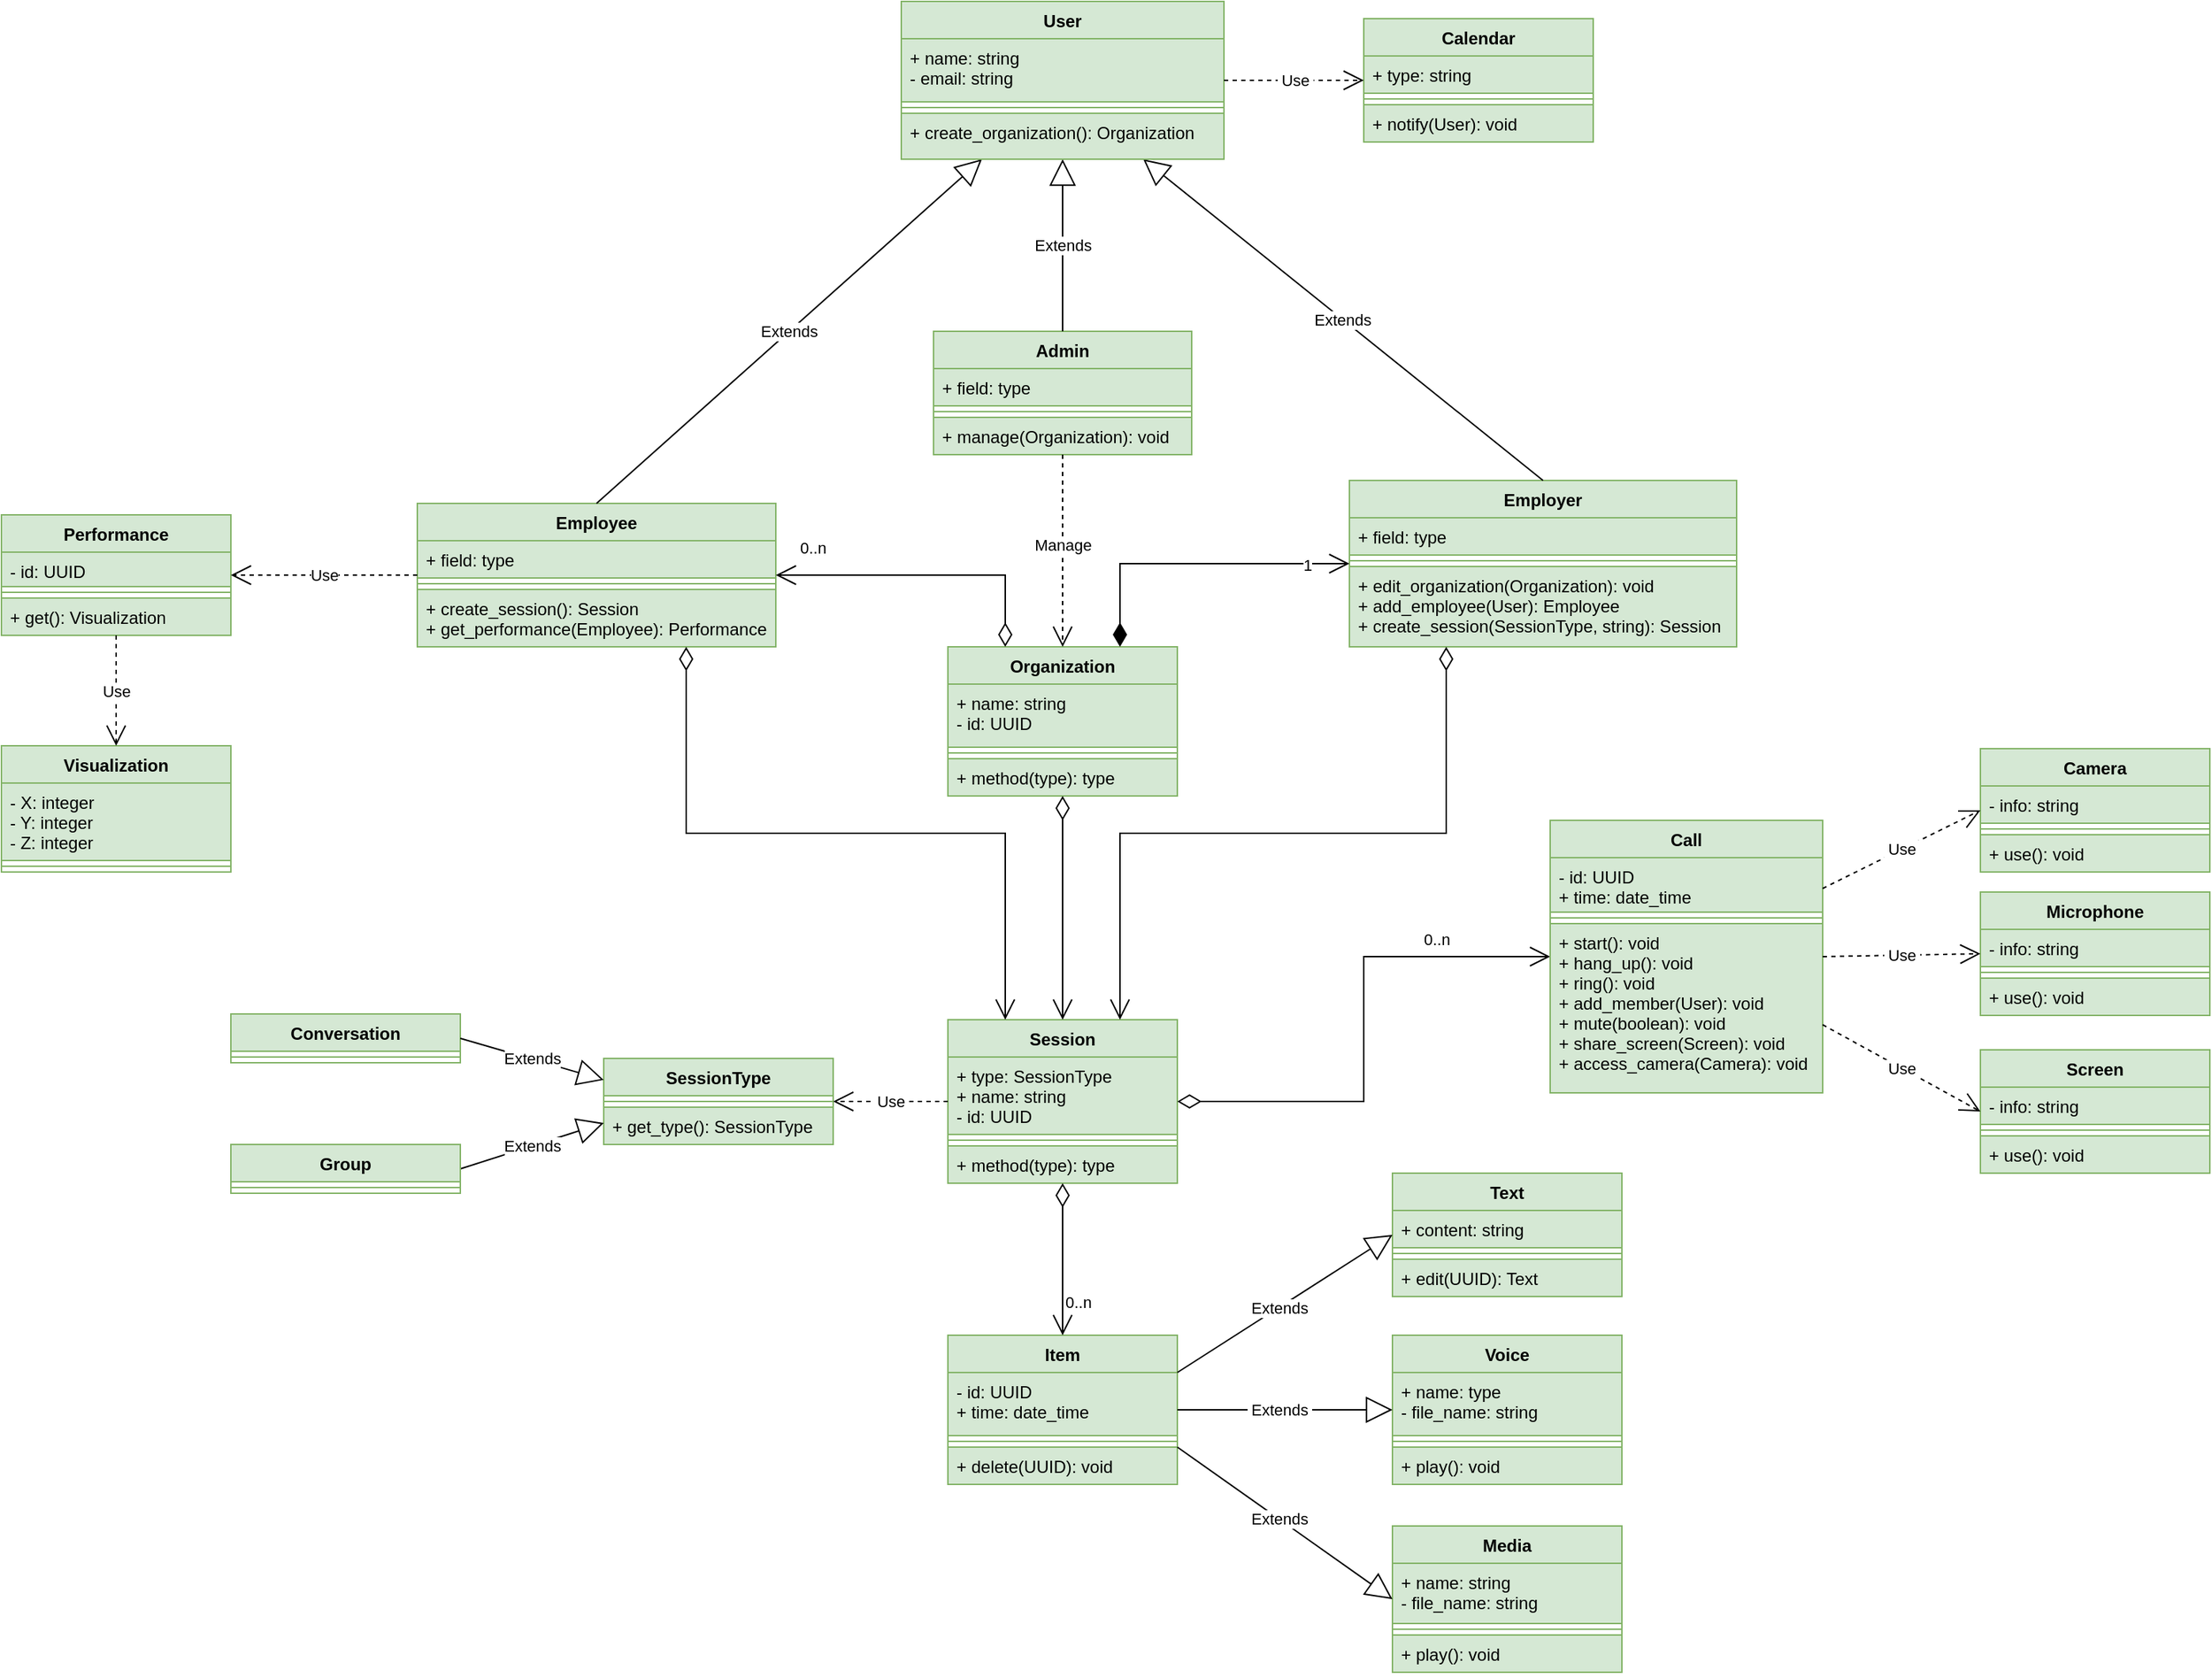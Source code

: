 <mxfile version="17.4.6" type="device"><diagram id="l87TvRZGYRXwtWHtUBR4" name="class-diagram"><mxGraphModel dx="3220" dy="1277" grid="1" gridSize="10" guides="1" tooltips="1" connect="1" arrows="1" fold="1" page="1" pageScale="1" pageWidth="850" pageHeight="1100" math="0" shadow="0"><root><mxCell id="0"/><mxCell id="1" parent="0"/><mxCell id="fisfQWzafdqAiIA1hxI6-9" value="Admin" style="swimlane;fontStyle=1;align=center;verticalAlign=top;childLayout=stackLayout;horizontal=1;startSize=26;horizontalStack=0;resizeParent=1;resizeParentMax=0;resizeLast=0;collapsible=1;marginBottom=0;fillColor=#d5e8d4;strokeColor=#82b366;" parent="1" vertex="1"><mxGeometry x="430" y="260" width="180" height="86" as="geometry"><mxRectangle x="430" y="300" width="70" height="26" as="alternateBounds"/></mxGeometry></mxCell><mxCell id="fisfQWzafdqAiIA1hxI6-10" value="+ field: type " style="text;strokeColor=#82b366;fillColor=#d5e8d4;align=left;verticalAlign=top;spacingLeft=4;spacingRight=4;overflow=hidden;rotatable=0;points=[[0,0.5],[1,0.5]];portConstraint=eastwest;" parent="fisfQWzafdqAiIA1hxI6-9" vertex="1"><mxGeometry y="26" width="180" height="26" as="geometry"/></mxCell><mxCell id="fisfQWzafdqAiIA1hxI6-11" value="" style="line;strokeWidth=1;fillColor=#d5e8d4;align=left;verticalAlign=middle;spacingTop=-1;spacingLeft=3;spacingRight=3;rotatable=0;labelPosition=right;points=[];portConstraint=eastwest;strokeColor=#82b366;" parent="fisfQWzafdqAiIA1hxI6-9" vertex="1"><mxGeometry y="52" width="180" height="8" as="geometry"/></mxCell><mxCell id="fisfQWzafdqAiIA1hxI6-12" value="+ manage(Organization): void" style="text;strokeColor=#82b366;fillColor=#d5e8d4;align=left;verticalAlign=top;spacingLeft=4;spacingRight=4;overflow=hidden;rotatable=0;points=[[0,0.5],[1,0.5]];portConstraint=eastwest;" parent="fisfQWzafdqAiIA1hxI6-9" vertex="1"><mxGeometry y="60" width="180" height="26" as="geometry"/></mxCell><mxCell id="fisfQWzafdqAiIA1hxI6-13" value="Employer" style="swimlane;fontStyle=1;align=center;verticalAlign=top;childLayout=stackLayout;horizontal=1;startSize=26;horizontalStack=0;resizeParent=1;resizeParentMax=0;resizeLast=0;collapsible=1;marginBottom=0;fillColor=#d5e8d4;strokeColor=#82b366;" parent="1" vertex="1"><mxGeometry x="720" y="364" width="270" height="116" as="geometry"><mxRectangle x="750" y="376" width="90" height="26" as="alternateBounds"/></mxGeometry></mxCell><mxCell id="fisfQWzafdqAiIA1hxI6-14" value="+ field: type" style="text;strokeColor=#82b366;fillColor=#d5e8d4;align=left;verticalAlign=top;spacingLeft=4;spacingRight=4;overflow=hidden;rotatable=0;points=[[0,0.5],[1,0.5]];portConstraint=eastwest;" parent="fisfQWzafdqAiIA1hxI6-13" vertex="1"><mxGeometry y="26" width="270" height="26" as="geometry"/></mxCell><mxCell id="fisfQWzafdqAiIA1hxI6-15" value="" style="line;strokeWidth=1;fillColor=#d5e8d4;align=left;verticalAlign=middle;spacingTop=-1;spacingLeft=3;spacingRight=3;rotatable=0;labelPosition=right;points=[];portConstraint=eastwest;strokeColor=#82b366;" parent="fisfQWzafdqAiIA1hxI6-13" vertex="1"><mxGeometry y="52" width="270" height="8" as="geometry"/></mxCell><mxCell id="fisfQWzafdqAiIA1hxI6-16" value="+ edit_organization(Organization): void&#10;+ add_employee(User): Employee&#10;+ create_session(SessionType, string): Session" style="text;strokeColor=#82b366;fillColor=#d5e8d4;align=left;verticalAlign=top;spacingLeft=4;spacingRight=4;overflow=hidden;rotatable=0;points=[[0,0.5],[1,0.5]];portConstraint=eastwest;" parent="fisfQWzafdqAiIA1hxI6-13" vertex="1"><mxGeometry y="60" width="270" height="56" as="geometry"/></mxCell><mxCell id="fisfQWzafdqAiIA1hxI6-17" value="Employee" style="swimlane;fontStyle=1;align=center;verticalAlign=top;childLayout=stackLayout;horizontal=1;startSize=26;horizontalStack=0;resizeParent=1;resizeParentMax=0;resizeLast=0;collapsible=1;marginBottom=0;fillColor=#d5e8d4;strokeColor=#82b366;" parent="1" vertex="1"><mxGeometry x="70" y="380" width="250" height="100" as="geometry"><mxRectangle x="70" y="380" width="90" height="26" as="alternateBounds"/></mxGeometry></mxCell><mxCell id="fisfQWzafdqAiIA1hxI6-18" value="+ field: type" style="text;strokeColor=#82b366;fillColor=#d5e8d4;align=left;verticalAlign=top;spacingLeft=4;spacingRight=4;overflow=hidden;rotatable=0;points=[[0,0.5],[1,0.5]];portConstraint=eastwest;" parent="fisfQWzafdqAiIA1hxI6-17" vertex="1"><mxGeometry y="26" width="250" height="26" as="geometry"/></mxCell><mxCell id="fisfQWzafdqAiIA1hxI6-19" value="" style="line;strokeWidth=1;fillColor=#d5e8d4;align=left;verticalAlign=middle;spacingTop=-1;spacingLeft=3;spacingRight=3;rotatable=0;labelPosition=right;points=[];portConstraint=eastwest;strokeColor=#82b366;" parent="fisfQWzafdqAiIA1hxI6-17" vertex="1"><mxGeometry y="52" width="250" height="8" as="geometry"/></mxCell><mxCell id="fisfQWzafdqAiIA1hxI6-20" value="+ create_session(): Session&#10;+ get_performance(Employee): Performance" style="text;strokeColor=#82b366;fillColor=#d5e8d4;align=left;verticalAlign=top;spacingLeft=4;spacingRight=4;overflow=hidden;rotatable=0;points=[[0,0.5],[1,0.5]];portConstraint=eastwest;" parent="fisfQWzafdqAiIA1hxI6-17" vertex="1"><mxGeometry y="60" width="250" height="40" as="geometry"/></mxCell><mxCell id="fisfQWzafdqAiIA1hxI6-21" value="Extends" style="endArrow=block;endSize=16;endFill=0;html=1;rounded=0;exitX=0.5;exitY=0;exitDx=0;exitDy=0;entryX=0.75;entryY=1;entryDx=0;entryDy=0;" parent="1" source="fisfQWzafdqAiIA1hxI6-13" target="kOsS-zXC3F00BAWxBkDM-1" edge="1"><mxGeometry width="160" relative="1" as="geometry"><mxPoint x="470" y="260" as="sourcePoint"/><mxPoint x="430" y="240" as="targetPoint"/></mxGeometry></mxCell><mxCell id="fisfQWzafdqAiIA1hxI6-22" value="Extends" style="endArrow=block;endSize=16;endFill=0;html=1;rounded=0;exitX=0.5;exitY=0;exitDx=0;exitDy=0;entryX=0.25;entryY=1;entryDx=0;entryDy=0;" parent="1" source="fisfQWzafdqAiIA1hxI6-17" target="kOsS-zXC3F00BAWxBkDM-1" edge="1"><mxGeometry width="160" relative="1" as="geometry"><mxPoint x="170" y="190" as="sourcePoint"/><mxPoint x="450" y="210" as="targetPoint"/></mxGeometry></mxCell><mxCell id="fisfQWzafdqAiIA1hxI6-23" value="Extends" style="endArrow=block;endSize=16;endFill=0;html=1;rounded=0;exitX=0.5;exitY=0;exitDx=0;exitDy=0;entryX=0.5;entryY=1;entryDx=0;entryDy=0;" parent="1" source="fisfQWzafdqAiIA1hxI6-9" target="kOsS-zXC3F00BAWxBkDM-1" edge="1"><mxGeometry width="160" relative="1" as="geometry"><mxPoint x="820" y="170" as="sourcePoint"/><mxPoint x="890" y="230" as="targetPoint"/></mxGeometry></mxCell><mxCell id="fisfQWzafdqAiIA1hxI6-24" value="Organization" style="swimlane;fontStyle=1;align=center;verticalAlign=top;childLayout=stackLayout;horizontal=1;startSize=26;horizontalStack=0;resizeParent=1;resizeParentMax=0;resizeLast=0;collapsible=1;marginBottom=0;fillColor=#d5e8d4;strokeColor=#82b366;" parent="1" vertex="1"><mxGeometry x="440" y="480" width="160" height="104" as="geometry"><mxRectangle x="230" y="430" width="110" height="26" as="alternateBounds"/></mxGeometry></mxCell><mxCell id="fisfQWzafdqAiIA1hxI6-25" value="+ name: string&#10;- id: UUID" style="text;strokeColor=#82b366;fillColor=#d5e8d4;align=left;verticalAlign=top;spacingLeft=4;spacingRight=4;overflow=hidden;rotatable=0;points=[[0,0.5],[1,0.5]];portConstraint=eastwest;" parent="fisfQWzafdqAiIA1hxI6-24" vertex="1"><mxGeometry y="26" width="160" height="44" as="geometry"/></mxCell><mxCell id="fisfQWzafdqAiIA1hxI6-26" value="" style="line;strokeWidth=1;fillColor=#d5e8d4;align=left;verticalAlign=middle;spacingTop=-1;spacingLeft=3;spacingRight=3;rotatable=0;labelPosition=right;points=[];portConstraint=eastwest;strokeColor=#82b366;" parent="fisfQWzafdqAiIA1hxI6-24" vertex="1"><mxGeometry y="70" width="160" height="8" as="geometry"/></mxCell><mxCell id="fisfQWzafdqAiIA1hxI6-27" value="+ method(type): type" style="text;strokeColor=#82b366;fillColor=#d5e8d4;align=left;verticalAlign=top;spacingLeft=4;spacingRight=4;overflow=hidden;rotatable=0;points=[[0,0.5],[1,0.5]];portConstraint=eastwest;" parent="fisfQWzafdqAiIA1hxI6-24" vertex="1"><mxGeometry y="78" width="160" height="26" as="geometry"/></mxCell><mxCell id="fisfQWzafdqAiIA1hxI6-36" value="Session" style="swimlane;fontStyle=1;align=center;verticalAlign=top;childLayout=stackLayout;horizontal=1;startSize=26;horizontalStack=0;resizeParent=1;resizeParentMax=0;resizeLast=0;collapsible=1;marginBottom=0;fillColor=#d5e8d4;strokeColor=#82b366;" parent="1" vertex="1"><mxGeometry x="440" y="740" width="160" height="114" as="geometry"><mxRectangle x="330" y="750" width="80" height="26" as="alternateBounds"/></mxGeometry></mxCell><mxCell id="fisfQWzafdqAiIA1hxI6-37" value="+ type: SessionType&#10;+ name: string&#10;- id: UUID" style="text;strokeColor=#82b366;fillColor=#d5e8d4;align=left;verticalAlign=top;spacingLeft=4;spacingRight=4;overflow=hidden;rotatable=0;points=[[0,0.5],[1,0.5]];portConstraint=eastwest;" parent="fisfQWzafdqAiIA1hxI6-36" vertex="1"><mxGeometry y="26" width="160" height="54" as="geometry"/></mxCell><mxCell id="fisfQWzafdqAiIA1hxI6-38" value="" style="line;strokeWidth=1;fillColor=#d5e8d4;align=left;verticalAlign=middle;spacingTop=-1;spacingLeft=3;spacingRight=3;rotatable=0;labelPosition=right;points=[];portConstraint=eastwest;strokeColor=#82b366;" parent="fisfQWzafdqAiIA1hxI6-36" vertex="1"><mxGeometry y="80" width="160" height="8" as="geometry"/></mxCell><mxCell id="fisfQWzafdqAiIA1hxI6-39" value="+ method(type): type" style="text;strokeColor=#82b366;fillColor=#d5e8d4;align=left;verticalAlign=top;spacingLeft=4;spacingRight=4;overflow=hidden;rotatable=0;points=[[0,0.5],[1,0.5]];portConstraint=eastwest;" parent="fisfQWzafdqAiIA1hxI6-36" vertex="1"><mxGeometry y="88" width="160" height="26" as="geometry"/></mxCell><mxCell id="fisfQWzafdqAiIA1hxI6-48" value="Text" style="swimlane;fontStyle=1;align=center;verticalAlign=top;childLayout=stackLayout;horizontal=1;startSize=26;horizontalStack=0;resizeParent=1;resizeParentMax=0;resizeLast=0;collapsible=1;marginBottom=0;fillColor=#d5e8d4;strokeColor=#82b366;" parent="1" vertex="1"><mxGeometry x="750" y="847" width="160" height="86" as="geometry"><mxRectangle x="960" y="800" width="60" height="26" as="alternateBounds"/></mxGeometry></mxCell><mxCell id="fisfQWzafdqAiIA1hxI6-49" value="+ content: string" style="text;strokeColor=#82b366;fillColor=#d5e8d4;align=left;verticalAlign=top;spacingLeft=4;spacingRight=4;overflow=hidden;rotatable=0;points=[[0,0.5],[1,0.5]];portConstraint=eastwest;" parent="fisfQWzafdqAiIA1hxI6-48" vertex="1"><mxGeometry y="26" width="160" height="26" as="geometry"/></mxCell><mxCell id="fisfQWzafdqAiIA1hxI6-50" value="" style="line;strokeWidth=1;fillColor=#d5e8d4;align=left;verticalAlign=middle;spacingTop=-1;spacingLeft=3;spacingRight=3;rotatable=0;labelPosition=right;points=[];portConstraint=eastwest;strokeColor=#82b366;" parent="fisfQWzafdqAiIA1hxI6-48" vertex="1"><mxGeometry y="52" width="160" height="8" as="geometry"/></mxCell><mxCell id="fisfQWzafdqAiIA1hxI6-51" value="+ edit(UUID): Text" style="text;strokeColor=#82b366;fillColor=#d5e8d4;align=left;verticalAlign=top;spacingLeft=4;spacingRight=4;overflow=hidden;rotatable=0;points=[[0,0.5],[1,0.5]];portConstraint=eastwest;" parent="fisfQWzafdqAiIA1hxI6-48" vertex="1"><mxGeometry y="60" width="160" height="26" as="geometry"/></mxCell><mxCell id="fisfQWzafdqAiIA1hxI6-52" value="Voice" style="swimlane;fontStyle=1;align=center;verticalAlign=top;childLayout=stackLayout;horizontal=1;startSize=26;horizontalStack=0;resizeParent=1;resizeParentMax=0;resizeLast=0;collapsible=1;marginBottom=0;fillColor=#d5e8d4;strokeColor=#82b366;" parent="1" vertex="1"><mxGeometry x="750" y="960" width="160" height="104" as="geometry"><mxRectangle x="960" y="900" width="60" height="26" as="alternateBounds"/></mxGeometry></mxCell><mxCell id="fisfQWzafdqAiIA1hxI6-53" value="+ name: type&#10;- file_name: string" style="text;strokeColor=#82b366;fillColor=#d5e8d4;align=left;verticalAlign=top;spacingLeft=4;spacingRight=4;overflow=hidden;rotatable=0;points=[[0,0.5],[1,0.5]];portConstraint=eastwest;" parent="fisfQWzafdqAiIA1hxI6-52" vertex="1"><mxGeometry y="26" width="160" height="44" as="geometry"/></mxCell><mxCell id="fisfQWzafdqAiIA1hxI6-54" value="" style="line;strokeWidth=1;fillColor=#d5e8d4;align=left;verticalAlign=middle;spacingTop=-1;spacingLeft=3;spacingRight=3;rotatable=0;labelPosition=right;points=[];portConstraint=eastwest;strokeColor=#82b366;" parent="fisfQWzafdqAiIA1hxI6-52" vertex="1"><mxGeometry y="70" width="160" height="8" as="geometry"/></mxCell><mxCell id="fisfQWzafdqAiIA1hxI6-55" value="+ play(): void" style="text;strokeColor=#82b366;fillColor=#d5e8d4;align=left;verticalAlign=top;spacingLeft=4;spacingRight=4;overflow=hidden;rotatable=0;points=[[0,0.5],[1,0.5]];portConstraint=eastwest;" parent="fisfQWzafdqAiIA1hxI6-52" vertex="1"><mxGeometry y="78" width="160" height="26" as="geometry"/></mxCell><mxCell id="fisfQWzafdqAiIA1hxI6-56" value="Media" style="swimlane;fontStyle=1;align=center;verticalAlign=top;childLayout=stackLayout;horizontal=1;startSize=26;horizontalStack=0;resizeParent=1;resizeParentMax=0;resizeLast=0;collapsible=1;marginBottom=0;fillColor=#d5e8d4;strokeColor=#82b366;" parent="1" vertex="1"><mxGeometry x="750" y="1093" width="160" height="102" as="geometry"><mxRectangle x="960" y="1010" width="70" height="26" as="alternateBounds"/></mxGeometry></mxCell><mxCell id="fisfQWzafdqAiIA1hxI6-57" value="+ name: string&#10;- file_name: string" style="text;strokeColor=#82b366;fillColor=#d5e8d4;align=left;verticalAlign=top;spacingLeft=4;spacingRight=4;overflow=hidden;rotatable=0;points=[[0,0.5],[1,0.5]];portConstraint=eastwest;" parent="fisfQWzafdqAiIA1hxI6-56" vertex="1"><mxGeometry y="26" width="160" height="42" as="geometry"/></mxCell><mxCell id="fisfQWzafdqAiIA1hxI6-58" value="" style="line;strokeWidth=1;fillColor=#d5e8d4;align=left;verticalAlign=middle;spacingTop=-1;spacingLeft=3;spacingRight=3;rotatable=0;labelPosition=right;points=[];portConstraint=eastwest;strokeColor=#82b366;" parent="fisfQWzafdqAiIA1hxI6-56" vertex="1"><mxGeometry y="68" width="160" height="8" as="geometry"/></mxCell><mxCell id="fisfQWzafdqAiIA1hxI6-59" value="+ play(): void" style="text;strokeColor=#82b366;fillColor=#d5e8d4;align=left;verticalAlign=top;spacingLeft=4;spacingRight=4;overflow=hidden;rotatable=0;points=[[0,0.5],[1,0.5]];portConstraint=eastwest;" parent="fisfQWzafdqAiIA1hxI6-56" vertex="1"><mxGeometry y="76" width="160" height="26" as="geometry"/></mxCell><mxCell id="kOsS-zXC3F00BAWxBkDM-1" value="User" style="swimlane;fontStyle=1;align=center;verticalAlign=top;childLayout=stackLayout;horizontal=1;startSize=26;horizontalStack=0;resizeParent=1;resizeParentMax=0;resizeLast=0;collapsible=1;marginBottom=0;fillColor=#d5e8d4;strokeColor=#82b366;" vertex="1" parent="1"><mxGeometry x="407.5" y="30" width="225" height="110" as="geometry"><mxRectangle x="435" y="30" width="60" height="26" as="alternateBounds"/></mxGeometry></mxCell><mxCell id="kOsS-zXC3F00BAWxBkDM-2" value="+ name: string&#10;- email: string" style="text;strokeColor=#82b366;fillColor=#d5e8d4;align=left;verticalAlign=top;spacingLeft=4;spacingRight=4;overflow=hidden;rotatable=0;points=[[0,0.5],[1,0.5]];portConstraint=eastwest;" vertex="1" parent="kOsS-zXC3F00BAWxBkDM-1"><mxGeometry y="26" width="225" height="44" as="geometry"/></mxCell><mxCell id="kOsS-zXC3F00BAWxBkDM-3" value="" style="line;strokeWidth=1;fillColor=#d5e8d4;align=left;verticalAlign=middle;spacingTop=-1;spacingLeft=3;spacingRight=3;rotatable=0;labelPosition=right;points=[];portConstraint=eastwest;strokeColor=#82b366;" vertex="1" parent="kOsS-zXC3F00BAWxBkDM-1"><mxGeometry y="70" width="225" height="8" as="geometry"/></mxCell><mxCell id="kOsS-zXC3F00BAWxBkDM-4" value="+ create_organization(): Organization" style="text;strokeColor=#82b366;fillColor=#d5e8d4;align=left;verticalAlign=top;spacingLeft=4;spacingRight=4;overflow=hidden;rotatable=0;points=[[0,0.5],[1,0.5]];portConstraint=eastwest;" vertex="1" parent="kOsS-zXC3F00BAWxBkDM-1"><mxGeometry y="78" width="225" height="32" as="geometry"/></mxCell><mxCell id="kOsS-zXC3F00BAWxBkDM-11" value="Calendar" style="swimlane;fontStyle=1;align=center;verticalAlign=top;childLayout=stackLayout;horizontal=1;startSize=26;horizontalStack=0;resizeParent=1;resizeParentMax=0;resizeLast=0;collapsible=1;marginBottom=0;fillColor=#d5e8d4;strokeColor=#82b366;" vertex="1" parent="1"><mxGeometry x="730" y="42" width="160" height="86" as="geometry"><mxRectangle x="680" y="70" width="80" height="26" as="alternateBounds"/></mxGeometry></mxCell><mxCell id="kOsS-zXC3F00BAWxBkDM-12" value="+ type: string" style="text;strokeColor=#82b366;fillColor=#d5e8d4;align=left;verticalAlign=top;spacingLeft=4;spacingRight=4;overflow=hidden;rotatable=0;points=[[0,0.5],[1,0.5]];portConstraint=eastwest;" vertex="1" parent="kOsS-zXC3F00BAWxBkDM-11"><mxGeometry y="26" width="160" height="26" as="geometry"/></mxCell><mxCell id="kOsS-zXC3F00BAWxBkDM-13" value="" style="line;strokeWidth=1;fillColor=#d5e8d4;align=left;verticalAlign=middle;spacingTop=-1;spacingLeft=3;spacingRight=3;rotatable=0;labelPosition=right;points=[];portConstraint=eastwest;strokeColor=#82b366;" vertex="1" parent="kOsS-zXC3F00BAWxBkDM-11"><mxGeometry y="52" width="160" height="8" as="geometry"/></mxCell><mxCell id="kOsS-zXC3F00BAWxBkDM-14" value="+ notify(User): void" style="text;strokeColor=#82b366;fillColor=#d5e8d4;align=left;verticalAlign=top;spacingLeft=4;spacingRight=4;overflow=hidden;rotatable=0;points=[[0,0.5],[1,0.5]];portConstraint=eastwest;" vertex="1" parent="kOsS-zXC3F00BAWxBkDM-11"><mxGeometry y="60" width="160" height="26" as="geometry"/></mxCell><mxCell id="kOsS-zXC3F00BAWxBkDM-17" value="0..n" style="endArrow=open;html=1;endSize=12;startArrow=diamondThin;startSize=14;startFill=0;edgeStyle=orthogonalEdgeStyle;align=left;verticalAlign=bottom;rounded=0;exitX=0.25;exitY=0;exitDx=0;exitDy=0;entryX=1;entryY=0.5;entryDx=0;entryDy=0;" edge="1" parent="1" source="fisfQWzafdqAiIA1hxI6-24" target="fisfQWzafdqAiIA1hxI6-17"><mxGeometry x="0.864" y="-10" relative="1" as="geometry"><mxPoint x="450" y="610" as="sourcePoint"/><mxPoint x="450" y="456" as="targetPoint"/><mxPoint as="offset"/></mxGeometry></mxCell><mxCell id="kOsS-zXC3F00BAWxBkDM-18" value="Item" style="swimlane;fontStyle=1;align=center;verticalAlign=top;childLayout=stackLayout;horizontal=1;startSize=26;horizontalStack=0;resizeParent=1;resizeParentMax=0;resizeLast=0;collapsible=1;marginBottom=0;fillColor=#d5e8d4;strokeColor=#82b366;" vertex="1" parent="1"><mxGeometry x="440" y="960" width="160" height="104" as="geometry"><mxRectangle x="640" y="880" width="60" height="26" as="alternateBounds"/></mxGeometry></mxCell><mxCell id="kOsS-zXC3F00BAWxBkDM-19" value="- id: UUID&#10;+ time: date_time" style="text;strokeColor=#82b366;fillColor=#d5e8d4;align=left;verticalAlign=top;spacingLeft=4;spacingRight=4;overflow=hidden;rotatable=0;points=[[0,0.5],[1,0.5]];portConstraint=eastwest;" vertex="1" parent="kOsS-zXC3F00BAWxBkDM-18"><mxGeometry y="26" width="160" height="44" as="geometry"/></mxCell><mxCell id="kOsS-zXC3F00BAWxBkDM-20" value="" style="line;strokeWidth=1;fillColor=#d5e8d4;align=left;verticalAlign=middle;spacingTop=-1;spacingLeft=3;spacingRight=3;rotatable=0;labelPosition=right;points=[];portConstraint=eastwest;strokeColor=#82b366;" vertex="1" parent="kOsS-zXC3F00BAWxBkDM-18"><mxGeometry y="70" width="160" height="8" as="geometry"/></mxCell><mxCell id="kOsS-zXC3F00BAWxBkDM-21" value="+ delete(UUID): void" style="text;strokeColor=#82b366;fillColor=#d5e8d4;align=left;verticalAlign=top;spacingLeft=4;spacingRight=4;overflow=hidden;rotatable=0;points=[[0,0.5],[1,0.5]];portConstraint=eastwest;" vertex="1" parent="kOsS-zXC3F00BAWxBkDM-18"><mxGeometry y="78" width="160" height="26" as="geometry"/></mxCell><mxCell id="kOsS-zXC3F00BAWxBkDM-22" value="1" style="endArrow=open;html=1;endSize=12;startArrow=diamondThin;startSize=14;startFill=1;edgeStyle=orthogonalEdgeStyle;align=left;verticalAlign=bottom;rounded=0;exitX=0.75;exitY=0;exitDx=0;exitDy=0;entryX=0;entryY=0.5;entryDx=0;entryDy=0;" edge="1" parent="1" source="fisfQWzafdqAiIA1hxI6-24" target="fisfQWzafdqAiIA1hxI6-13"><mxGeometry x="0.688" y="-10" relative="1" as="geometry"><mxPoint x="430" y="640" as="sourcePoint"/><mxPoint x="580" y="500" as="targetPoint"/><mxPoint as="offset"/></mxGeometry></mxCell><mxCell id="kOsS-zXC3F00BAWxBkDM-23" value="&amp;nbsp;Use&amp;nbsp;" style="endArrow=open;endSize=12;dashed=1;html=1;rounded=0;entryX=0;entryY=0.5;entryDx=0;entryDy=0;exitX=1;exitY=0.5;exitDx=0;exitDy=0;" edge="1" parent="1" source="kOsS-zXC3F00BAWxBkDM-1" target="kOsS-zXC3F00BAWxBkDM-11"><mxGeometry width="160" relative="1" as="geometry"><mxPoint x="640" y="90" as="sourcePoint"/><mxPoint x="720" y="120" as="targetPoint"/><mxPoint as="offset"/></mxGeometry></mxCell><mxCell id="kOsS-zXC3F00BAWxBkDM-24" value="&amp;nbsp;Extends&amp;nbsp;" style="endArrow=block;endSize=16;endFill=0;html=1;rounded=0;exitX=1;exitY=0.5;exitDx=0;exitDy=0;entryX=0;entryY=0.5;entryDx=0;entryDy=0;" edge="1" parent="1" source="kOsS-zXC3F00BAWxBkDM-18" target="fisfQWzafdqAiIA1hxI6-52"><mxGeometry x="-0.059" width="160" relative="1" as="geometry"><mxPoint x="680" y="940" as="sourcePoint"/><mxPoint x="760" y="910" as="targetPoint"/><mxPoint as="offset"/></mxGeometry></mxCell><mxCell id="kOsS-zXC3F00BAWxBkDM-25" value="&amp;nbsp;Extends&amp;nbsp;" style="endArrow=block;endSize=16;endFill=0;html=1;rounded=0;exitX=1;exitY=0.25;exitDx=0;exitDy=0;entryX=0;entryY=0.5;entryDx=0;entryDy=0;" edge="1" parent="1" source="kOsS-zXC3F00BAWxBkDM-18" target="fisfQWzafdqAiIA1hxI6-48"><mxGeometry x="-0.059" width="160" relative="1" as="geometry"><mxPoint x="660" y="973" as="sourcePoint"/><mxPoint x="830" y="973" as="targetPoint"/><mxPoint as="offset"/></mxGeometry></mxCell><mxCell id="kOsS-zXC3F00BAWxBkDM-26" value="&amp;nbsp;Extends&amp;nbsp;" style="endArrow=block;endSize=16;endFill=0;html=1;rounded=0;exitX=1;exitY=0.75;exitDx=0;exitDy=0;entryX=0;entryY=0.5;entryDx=0;entryDy=0;" edge="1" parent="1" source="kOsS-zXC3F00BAWxBkDM-18" target="fisfQWzafdqAiIA1hxI6-56"><mxGeometry x="-0.059" width="160" relative="1" as="geometry"><mxPoint x="660" y="951.5" as="sourcePoint"/><mxPoint x="830" y="898.12" as="targetPoint"/><mxPoint as="offset"/></mxGeometry></mxCell><mxCell id="kOsS-zXC3F00BAWxBkDM-27" value="" style="endArrow=open;html=1;endSize=12;startArrow=diamondThin;startSize=14;startFill=0;edgeStyle=orthogonalEdgeStyle;align=left;verticalAlign=bottom;rounded=0;exitX=0.5;exitY=1;exitDx=0;exitDy=0;entryX=0.5;entryY=0;entryDx=0;entryDy=0;" edge="1" parent="1" source="fisfQWzafdqAiIA1hxI6-24" target="fisfQWzafdqAiIA1hxI6-36"><mxGeometry x="0.333" y="3" relative="1" as="geometry"><mxPoint x="310" y="614" as="sourcePoint"/><mxPoint x="109.957" y="460" as="targetPoint"/><mxPoint as="offset"/></mxGeometry></mxCell><mxCell id="kOsS-zXC3F00BAWxBkDM-28" value="0..n" style="endArrow=open;html=1;endSize=12;startArrow=diamondThin;startSize=14;startFill=0;edgeStyle=orthogonalEdgeStyle;align=left;verticalAlign=bottom;rounded=0;entryX=0.5;entryY=0;entryDx=0;entryDy=0;exitX=0.5;exitY=1;exitDx=0;exitDy=0;" edge="1" parent="1" source="fisfQWzafdqAiIA1hxI6-36" target="kOsS-zXC3F00BAWxBkDM-18"><mxGeometry x="0.74" relative="1" as="geometry"><mxPoint x="400" y="640" as="sourcePoint"/><mxPoint x="390" y="673" as="targetPoint"/><mxPoint as="offset"/></mxGeometry></mxCell><mxCell id="kOsS-zXC3F00BAWxBkDM-29" value="0..n" style="endArrow=open;html=1;endSize=12;startArrow=diamondThin;startSize=14;startFill=0;edgeStyle=orthogonalEdgeStyle;align=left;verticalAlign=bottom;rounded=0;exitX=1;exitY=0.5;exitDx=0;exitDy=0;entryX=0;entryY=0.5;entryDx=0;entryDy=0;" edge="1" parent="1" source="fisfQWzafdqAiIA1hxI6-36" target="kOsS-zXC3F00BAWxBkDM-42"><mxGeometry x="0.5" y="3" relative="1" as="geometry"><mxPoint x="470" y="716.0" as="sourcePoint"/><mxPoint x="700" y="663" as="targetPoint"/><mxPoint as="offset"/></mxGeometry></mxCell><mxCell id="kOsS-zXC3F00BAWxBkDM-30" value="Camera" style="swimlane;fontStyle=1;align=center;verticalAlign=top;childLayout=stackLayout;horizontal=1;startSize=26;horizontalStack=0;resizeParent=1;resizeParentMax=0;resizeLast=0;collapsible=1;marginBottom=0;fillColor=#d5e8d4;strokeColor=#82b366;" vertex="1" parent="1"><mxGeometry x="1160" y="551" width="160" height="86" as="geometry"><mxRectangle x="1280" y="500" width="80" height="26" as="alternateBounds"/></mxGeometry></mxCell><mxCell id="kOsS-zXC3F00BAWxBkDM-31" value="- info: string" style="text;strokeColor=#82b366;fillColor=#d5e8d4;align=left;verticalAlign=top;spacingLeft=4;spacingRight=4;overflow=hidden;rotatable=0;points=[[0,0.5],[1,0.5]];portConstraint=eastwest;" vertex="1" parent="kOsS-zXC3F00BAWxBkDM-30"><mxGeometry y="26" width="160" height="26" as="geometry"/></mxCell><mxCell id="kOsS-zXC3F00BAWxBkDM-32" value="" style="line;strokeWidth=1;fillColor=#d5e8d4;align=left;verticalAlign=middle;spacingTop=-1;spacingLeft=3;spacingRight=3;rotatable=0;labelPosition=right;points=[];portConstraint=eastwest;strokeColor=#82b366;" vertex="1" parent="kOsS-zXC3F00BAWxBkDM-30"><mxGeometry y="52" width="160" height="8" as="geometry"/></mxCell><mxCell id="kOsS-zXC3F00BAWxBkDM-33" value="+ use(): void" style="text;strokeColor=#82b366;fillColor=#d5e8d4;align=left;verticalAlign=top;spacingLeft=4;spacingRight=4;overflow=hidden;rotatable=0;points=[[0,0.5],[1,0.5]];portConstraint=eastwest;" vertex="1" parent="kOsS-zXC3F00BAWxBkDM-30"><mxGeometry y="60" width="160" height="26" as="geometry"/></mxCell><mxCell id="kOsS-zXC3F00BAWxBkDM-34" value="Microphone" style="swimlane;fontStyle=1;align=center;verticalAlign=top;childLayout=stackLayout;horizontal=1;startSize=26;horizontalStack=0;resizeParent=1;resizeParentMax=0;resizeLast=0;collapsible=1;marginBottom=0;fillColor=#d5e8d4;strokeColor=#82b366;" vertex="1" parent="1"><mxGeometry x="1160" y="651" width="160" height="86" as="geometry"><mxRectangle x="1280" y="600" width="100" height="26" as="alternateBounds"/></mxGeometry></mxCell><mxCell id="kOsS-zXC3F00BAWxBkDM-35" value="- info: string" style="text;strokeColor=#82b366;fillColor=#d5e8d4;align=left;verticalAlign=top;spacingLeft=4;spacingRight=4;overflow=hidden;rotatable=0;points=[[0,0.5],[1,0.5]];portConstraint=eastwest;" vertex="1" parent="kOsS-zXC3F00BAWxBkDM-34"><mxGeometry y="26" width="160" height="26" as="geometry"/></mxCell><mxCell id="kOsS-zXC3F00BAWxBkDM-36" value="" style="line;strokeWidth=1;fillColor=#d5e8d4;align=left;verticalAlign=middle;spacingTop=-1;spacingLeft=3;spacingRight=3;rotatable=0;labelPosition=right;points=[];portConstraint=eastwest;strokeColor=#82b366;" vertex="1" parent="kOsS-zXC3F00BAWxBkDM-34"><mxGeometry y="52" width="160" height="8" as="geometry"/></mxCell><mxCell id="kOsS-zXC3F00BAWxBkDM-37" value="+ use(): void" style="text;strokeColor=#82b366;fillColor=#d5e8d4;align=left;verticalAlign=top;spacingLeft=4;spacingRight=4;overflow=hidden;rotatable=0;points=[[0,0.5],[1,0.5]];portConstraint=eastwest;" vertex="1" parent="kOsS-zXC3F00BAWxBkDM-34"><mxGeometry y="60" width="160" height="26" as="geometry"/></mxCell><mxCell id="kOsS-zXC3F00BAWxBkDM-38" value="Screen" style="swimlane;fontStyle=1;align=center;verticalAlign=top;childLayout=stackLayout;horizontal=1;startSize=26;horizontalStack=0;resizeParent=1;resizeParentMax=0;resizeLast=0;collapsible=1;marginBottom=0;fillColor=#d5e8d4;strokeColor=#82b366;" vertex="1" parent="1"><mxGeometry x="1160" y="761" width="160" height="86" as="geometry"><mxRectangle x="1280" y="710" width="70" height="26" as="alternateBounds"/></mxGeometry></mxCell><mxCell id="kOsS-zXC3F00BAWxBkDM-39" value="- info: string" style="text;strokeColor=#82b366;fillColor=#d5e8d4;align=left;verticalAlign=top;spacingLeft=4;spacingRight=4;overflow=hidden;rotatable=0;points=[[0,0.5],[1,0.5]];portConstraint=eastwest;" vertex="1" parent="kOsS-zXC3F00BAWxBkDM-38"><mxGeometry y="26" width="160" height="26" as="geometry"/></mxCell><mxCell id="kOsS-zXC3F00BAWxBkDM-40" value="" style="line;strokeWidth=1;fillColor=#d5e8d4;align=left;verticalAlign=middle;spacingTop=-1;spacingLeft=3;spacingRight=3;rotatable=0;labelPosition=right;points=[];portConstraint=eastwest;strokeColor=#82b366;" vertex="1" parent="kOsS-zXC3F00BAWxBkDM-38"><mxGeometry y="52" width="160" height="8" as="geometry"/></mxCell><mxCell id="kOsS-zXC3F00BAWxBkDM-41" value="+ use(): void" style="text;strokeColor=#82b366;fillColor=#d5e8d4;align=left;verticalAlign=top;spacingLeft=4;spacingRight=4;overflow=hidden;rotatable=0;points=[[0,0.5],[1,0.5]];portConstraint=eastwest;" vertex="1" parent="kOsS-zXC3F00BAWxBkDM-38"><mxGeometry y="60" width="160" height="26" as="geometry"/></mxCell><mxCell id="kOsS-zXC3F00BAWxBkDM-42" value="Call" style="swimlane;fontStyle=1;align=center;verticalAlign=top;childLayout=stackLayout;horizontal=1;startSize=26;horizontalStack=0;resizeParent=1;resizeParentMax=0;resizeLast=0;collapsible=1;marginBottom=0;fillColor=#d5e8d4;strokeColor=#82b366;" vertex="1" parent="1"><mxGeometry x="860" y="601" width="190" height="190" as="geometry"><mxRectangle x="960" y="600" width="50" height="26" as="alternateBounds"/></mxGeometry></mxCell><mxCell id="kOsS-zXC3F00BAWxBkDM-43" value="- id: UUID&#10;+ time: date_time" style="text;strokeColor=#82b366;fillColor=#d5e8d4;align=left;verticalAlign=top;spacingLeft=4;spacingRight=4;overflow=hidden;rotatable=0;points=[[0,0.5],[1,0.5]];portConstraint=eastwest;" vertex="1" parent="kOsS-zXC3F00BAWxBkDM-42"><mxGeometry y="26" width="190" height="38" as="geometry"/></mxCell><mxCell id="kOsS-zXC3F00BAWxBkDM-44" value="" style="line;strokeWidth=1;fillColor=#d5e8d4;align=left;verticalAlign=middle;spacingTop=-1;spacingLeft=3;spacingRight=3;rotatable=0;labelPosition=right;points=[];portConstraint=eastwest;strokeColor=#82b366;" vertex="1" parent="kOsS-zXC3F00BAWxBkDM-42"><mxGeometry y="64" width="190" height="8" as="geometry"/></mxCell><mxCell id="kOsS-zXC3F00BAWxBkDM-45" value="+ start(): void&#10;+ hang_up(): void&#10;+ ring(): void&#10;+ add_member(User): void&#10;+ mute(boolean): void&#10;+ share_screen(Screen): void&#10;+ access_camera(Camera): void" style="text;strokeColor=#82b366;fillColor=#d5e8d4;align=left;verticalAlign=top;spacingLeft=4;spacingRight=4;overflow=hidden;rotatable=0;points=[[0,0.5],[1,0.5]];portConstraint=eastwest;" vertex="1" parent="kOsS-zXC3F00BAWxBkDM-42"><mxGeometry y="72" width="190" height="118" as="geometry"/></mxCell><mxCell id="kOsS-zXC3F00BAWxBkDM-50" value="&amp;nbsp;Use&amp;nbsp;" style="endArrow=open;endSize=12;dashed=1;html=1;rounded=0;exitX=1;exitY=0.25;exitDx=0;exitDy=0;entryX=0;entryY=0.5;entryDx=0;entryDy=0;" edge="1" parent="1" source="kOsS-zXC3F00BAWxBkDM-42" target="kOsS-zXC3F00BAWxBkDM-30"><mxGeometry width="160" relative="1" as="geometry"><mxPoint x="900" y="484" as="sourcePoint"/><mxPoint x="1060" y="484" as="targetPoint"/><mxPoint as="offset"/></mxGeometry></mxCell><mxCell id="kOsS-zXC3F00BAWxBkDM-52" value="&amp;nbsp;Use&amp;nbsp;" style="endArrow=open;endSize=12;dashed=1;html=1;rounded=0;exitX=1;exitY=0.5;exitDx=0;exitDy=0;entryX=0;entryY=0.5;entryDx=0;entryDy=0;" edge="1" parent="1" source="kOsS-zXC3F00BAWxBkDM-42" target="kOsS-zXC3F00BAWxBkDM-34"><mxGeometry width="160" relative="1" as="geometry"><mxPoint x="910" y="637" as="sourcePoint"/><mxPoint x="1180" y="537" as="targetPoint"/><mxPoint as="offset"/></mxGeometry></mxCell><mxCell id="kOsS-zXC3F00BAWxBkDM-53" value="&amp;nbsp;Use&amp;nbsp;" style="endArrow=open;endSize=12;dashed=1;html=1;rounded=0;exitX=1;exitY=0.75;exitDx=0;exitDy=0;entryX=0;entryY=0.5;entryDx=0;entryDy=0;" edge="1" parent="1" source="kOsS-zXC3F00BAWxBkDM-42" target="kOsS-zXC3F00BAWxBkDM-38"><mxGeometry width="160" relative="1" as="geometry"><mxPoint x="920" y="647" as="sourcePoint"/><mxPoint x="1180" y="637" as="targetPoint"/><mxPoint as="offset"/></mxGeometry></mxCell><mxCell id="kOsS-zXC3F00BAWxBkDM-54" value="" style="endArrow=open;html=1;endSize=12;startArrow=diamondThin;startSize=14;startFill=0;edgeStyle=orthogonalEdgeStyle;align=left;verticalAlign=bottom;rounded=0;exitX=0.25;exitY=1;exitDx=0;exitDy=0;entryX=0.75;entryY=0;entryDx=0;entryDy=0;" edge="1" parent="1" source="fisfQWzafdqAiIA1hxI6-13" target="fisfQWzafdqAiIA1hxI6-36"><mxGeometry x="0.333" y="3" relative="1" as="geometry"><mxPoint x="425" y="466" as="sourcePoint"/><mxPoint x="430" y="610" as="targetPoint"/><mxPoint as="offset"/></mxGeometry></mxCell><mxCell id="kOsS-zXC3F00BAWxBkDM-55" value="" style="endArrow=open;html=1;endSize=12;startArrow=diamondThin;startSize=14;startFill=0;edgeStyle=orthogonalEdgeStyle;align=left;verticalAlign=bottom;rounded=0;exitX=0.75;exitY=1;exitDx=0;exitDy=0;entryX=0.25;entryY=0;entryDx=0;entryDy=0;" edge="1" parent="1" source="fisfQWzafdqAiIA1hxI6-17" target="fisfQWzafdqAiIA1hxI6-36"><mxGeometry x="0.333" y="3" relative="1" as="geometry"><mxPoint x="545" y="396" as="sourcePoint"/><mxPoint x="450.0" y="610" as="targetPoint"/><mxPoint as="offset"/></mxGeometry></mxCell><mxCell id="kOsS-zXC3F00BAWxBkDM-56" value="SessionType" style="swimlane;fontStyle=1;align=center;verticalAlign=top;childLayout=stackLayout;horizontal=1;startSize=26;horizontalStack=0;resizeParent=1;resizeParentMax=0;resizeLast=0;collapsible=1;marginBottom=0;fillColor=#d5e8d4;strokeColor=#82b366;" vertex="1" parent="1"><mxGeometry x="200" y="767" width="160" height="60" as="geometry"><mxRectangle x="20" y="756" width="80" height="26" as="alternateBounds"/></mxGeometry></mxCell><mxCell id="kOsS-zXC3F00BAWxBkDM-58" value="" style="line;strokeWidth=1;fillColor=#d5e8d4;align=left;verticalAlign=middle;spacingTop=-1;spacingLeft=3;spacingRight=3;rotatable=0;labelPosition=right;points=[];portConstraint=eastwest;strokeColor=#82b366;" vertex="1" parent="kOsS-zXC3F00BAWxBkDM-56"><mxGeometry y="26" width="160" height="8" as="geometry"/></mxCell><mxCell id="kOsS-zXC3F00BAWxBkDM-59" value="+ get_type(): SessionType" style="text;strokeColor=#82b366;fillColor=#d5e8d4;align=left;verticalAlign=top;spacingLeft=4;spacingRight=4;overflow=hidden;rotatable=0;points=[[0,0.5],[1,0.5]];portConstraint=eastwest;" vertex="1" parent="kOsS-zXC3F00BAWxBkDM-56"><mxGeometry y="34" width="160" height="26" as="geometry"/></mxCell><mxCell id="kOsS-zXC3F00BAWxBkDM-60" value="Extends" style="endArrow=block;endSize=16;endFill=0;html=1;rounded=0;entryX=0;entryY=0.75;entryDx=0;entryDy=0;exitX=1;exitY=0.5;exitDx=0;exitDy=0;" edge="1" parent="1" source="kOsS-zXC3F00BAWxBkDM-65" target="kOsS-zXC3F00BAWxBkDM-56"><mxGeometry width="160" relative="1" as="geometry"><mxPoint x="-70" y="773" as="sourcePoint"/><mxPoint x="90" y="773" as="targetPoint"/></mxGeometry></mxCell><mxCell id="kOsS-zXC3F00BAWxBkDM-61" value="Conversation" style="swimlane;fontStyle=1;align=center;verticalAlign=top;childLayout=stackLayout;horizontal=1;startSize=26;horizontalStack=0;resizeParent=1;resizeParentMax=0;resizeLast=0;collapsible=1;marginBottom=0;fillColor=#d5e8d4;strokeColor=#82b366;" vertex="1" parent="1"><mxGeometry x="-60" y="736" width="160" height="34" as="geometry"><mxRectangle x="-330" y="700" width="80" height="26" as="alternateBounds"/></mxGeometry></mxCell><mxCell id="kOsS-zXC3F00BAWxBkDM-63" value="" style="line;strokeWidth=1;fillColor=#d5e8d4;align=left;verticalAlign=middle;spacingTop=-1;spacingLeft=3;spacingRight=3;rotatable=0;labelPosition=right;points=[];portConstraint=eastwest;strokeColor=#82b366;" vertex="1" parent="kOsS-zXC3F00BAWxBkDM-61"><mxGeometry y="26" width="160" height="8" as="geometry"/></mxCell><mxCell id="kOsS-zXC3F00BAWxBkDM-65" value="Group" style="swimlane;fontStyle=1;align=center;verticalAlign=top;childLayout=stackLayout;horizontal=1;startSize=26;horizontalStack=0;resizeParent=1;resizeParentMax=0;resizeLast=0;collapsible=1;marginBottom=0;fillColor=#d5e8d4;strokeColor=#82b366;" vertex="1" parent="1"><mxGeometry x="-60" y="827" width="160" height="34" as="geometry"><mxRectangle x="-330" y="800" width="80" height="26" as="alternateBounds"/></mxGeometry></mxCell><mxCell id="kOsS-zXC3F00BAWxBkDM-67" value="" style="line;strokeWidth=1;fillColor=#d5e8d4;align=left;verticalAlign=middle;spacingTop=-1;spacingLeft=3;spacingRight=3;rotatable=0;labelPosition=right;points=[];portConstraint=eastwest;strokeColor=#82b366;" vertex="1" parent="kOsS-zXC3F00BAWxBkDM-65"><mxGeometry y="26" width="160" height="8" as="geometry"/></mxCell><mxCell id="kOsS-zXC3F00BAWxBkDM-69" value="Extends" style="endArrow=block;endSize=16;endFill=0;html=1;rounded=0;entryX=0;entryY=0.25;entryDx=0;entryDy=0;exitX=1;exitY=0.5;exitDx=0;exitDy=0;" edge="1" parent="1" source="kOsS-zXC3F00BAWxBkDM-61" target="kOsS-zXC3F00BAWxBkDM-56"><mxGeometry width="160" relative="1" as="geometry"><mxPoint x="-60.0" y="840" as="sourcePoint"/><mxPoint x="210.0" y="802.5" as="targetPoint"/></mxGeometry></mxCell><mxCell id="kOsS-zXC3F00BAWxBkDM-70" value="&amp;nbsp;Use&amp;nbsp;" style="endArrow=open;endSize=12;dashed=1;html=1;rounded=0;entryX=1;entryY=0.5;entryDx=0;entryDy=0;exitX=0;exitY=0.5;exitDx=0;exitDy=0;" edge="1" parent="1" source="fisfQWzafdqAiIA1hxI6-36" target="kOsS-zXC3F00BAWxBkDM-56"><mxGeometry width="160" relative="1" as="geometry"><mxPoint x="300" y="810" as="sourcePoint"/><mxPoint x="200" y="690" as="targetPoint"/><mxPoint as="offset"/></mxGeometry></mxCell><mxCell id="kOsS-zXC3F00BAWxBkDM-72" value="Manage" style="endArrow=open;endSize=12;dashed=1;html=1;rounded=0;entryX=0.5;entryY=0;entryDx=0;entryDy=0;exitX=0.5;exitY=1;exitDx=0;exitDy=0;" edge="1" parent="1" source="fisfQWzafdqAiIA1hxI6-9" target="fisfQWzafdqAiIA1hxI6-24"><mxGeometry x="-0.064" width="160" relative="1" as="geometry"><mxPoint x="615" y="116" as="sourcePoint"/><mxPoint x="740" y="116" as="targetPoint"/><mxPoint as="offset"/></mxGeometry></mxCell><mxCell id="kOsS-zXC3F00BAWxBkDM-73" value="Performance" style="swimlane;fontStyle=1;align=center;verticalAlign=top;childLayout=stackLayout;horizontal=1;startSize=26;horizontalStack=0;resizeParent=1;resizeParentMax=0;resizeLast=0;collapsible=1;marginBottom=0;fillColor=#d5e8d4;strokeColor=#82b366;" vertex="1" parent="1"><mxGeometry x="-220" y="388" width="160" height="84" as="geometry"><mxRectangle x="-220" y="388" width="110" height="26" as="alternateBounds"/></mxGeometry></mxCell><mxCell id="kOsS-zXC3F00BAWxBkDM-74" value="- id: UUID" style="text;strokeColor=#82b366;fillColor=#d5e8d4;align=left;verticalAlign=top;spacingLeft=4;spacingRight=4;overflow=hidden;rotatable=0;points=[[0,0.5],[1,0.5]];portConstraint=eastwest;" vertex="1" parent="kOsS-zXC3F00BAWxBkDM-73"><mxGeometry y="26" width="160" height="24" as="geometry"/></mxCell><mxCell id="kOsS-zXC3F00BAWxBkDM-75" value="" style="line;strokeWidth=1;fillColor=#d5e8d4;align=left;verticalAlign=middle;spacingTop=-1;spacingLeft=3;spacingRight=3;rotatable=0;labelPosition=right;points=[];portConstraint=eastwest;strokeColor=#82b366;" vertex="1" parent="kOsS-zXC3F00BAWxBkDM-73"><mxGeometry y="50" width="160" height="8" as="geometry"/></mxCell><mxCell id="kOsS-zXC3F00BAWxBkDM-76" value="+ get(): Visualization" style="text;strokeColor=#82b366;fillColor=#d5e8d4;align=left;verticalAlign=top;spacingLeft=4;spacingRight=4;overflow=hidden;rotatable=0;points=[[0,0.5],[1,0.5]];portConstraint=eastwest;" vertex="1" parent="kOsS-zXC3F00BAWxBkDM-73"><mxGeometry y="58" width="160" height="26" as="geometry"/></mxCell><mxCell id="kOsS-zXC3F00BAWxBkDM-77" value="Visualization" style="swimlane;fontStyle=1;align=center;verticalAlign=top;childLayout=stackLayout;horizontal=1;startSize=26;horizontalStack=0;resizeParent=1;resizeParentMax=0;resizeLast=0;collapsible=1;marginBottom=0;fillColor=#d5e8d4;strokeColor=#82b366;" vertex="1" parent="1"><mxGeometry x="-220" y="549" width="160" height="88" as="geometry"><mxRectangle x="-220" y="520" width="110" height="26" as="alternateBounds"/></mxGeometry></mxCell><mxCell id="kOsS-zXC3F00BAWxBkDM-78" value="- X: integer&#10;- Y: integer&#10;- Z: integer" style="text;strokeColor=#82b366;fillColor=#d5e8d4;align=left;verticalAlign=top;spacingLeft=4;spacingRight=4;overflow=hidden;rotatable=0;points=[[0,0.5],[1,0.5]];portConstraint=eastwest;" vertex="1" parent="kOsS-zXC3F00BAWxBkDM-77"><mxGeometry y="26" width="160" height="54" as="geometry"/></mxCell><mxCell id="kOsS-zXC3F00BAWxBkDM-79" value="" style="line;strokeWidth=1;fillColor=#d5e8d4;align=left;verticalAlign=middle;spacingTop=-1;spacingLeft=3;spacingRight=3;rotatable=0;labelPosition=right;points=[];portConstraint=eastwest;strokeColor=#82b366;" vertex="1" parent="kOsS-zXC3F00BAWxBkDM-77"><mxGeometry y="80" width="160" height="8" as="geometry"/></mxCell><mxCell id="kOsS-zXC3F00BAWxBkDM-81" value="Use" style="endArrow=open;endSize=12;dashed=1;html=1;rounded=0;exitX=0.5;exitY=1;exitDx=0;exitDy=0;entryX=0.5;entryY=0;entryDx=0;entryDy=0;" edge="1" parent="1" source="kOsS-zXC3F00BAWxBkDM-73" target="kOsS-zXC3F00BAWxBkDM-77"><mxGeometry width="160" relative="1" as="geometry"><mxPoint x="-30" y="550" as="sourcePoint"/><mxPoint x="130" y="550" as="targetPoint"/></mxGeometry></mxCell><mxCell id="kOsS-zXC3F00BAWxBkDM-82" value="Use" style="endArrow=open;endSize=12;dashed=1;html=1;rounded=0;exitX=0;exitY=0.5;exitDx=0;exitDy=0;entryX=1;entryY=0.5;entryDx=0;entryDy=0;" edge="1" parent="1" source="fisfQWzafdqAiIA1hxI6-17" target="kOsS-zXC3F00BAWxBkDM-73"><mxGeometry width="160" relative="1" as="geometry"><mxPoint x="-155.0" y="424.0" as="sourcePoint"/><mxPoint x="-130.0" y="559" as="targetPoint"/></mxGeometry></mxCell></root></mxGraphModel></diagram></mxfile>